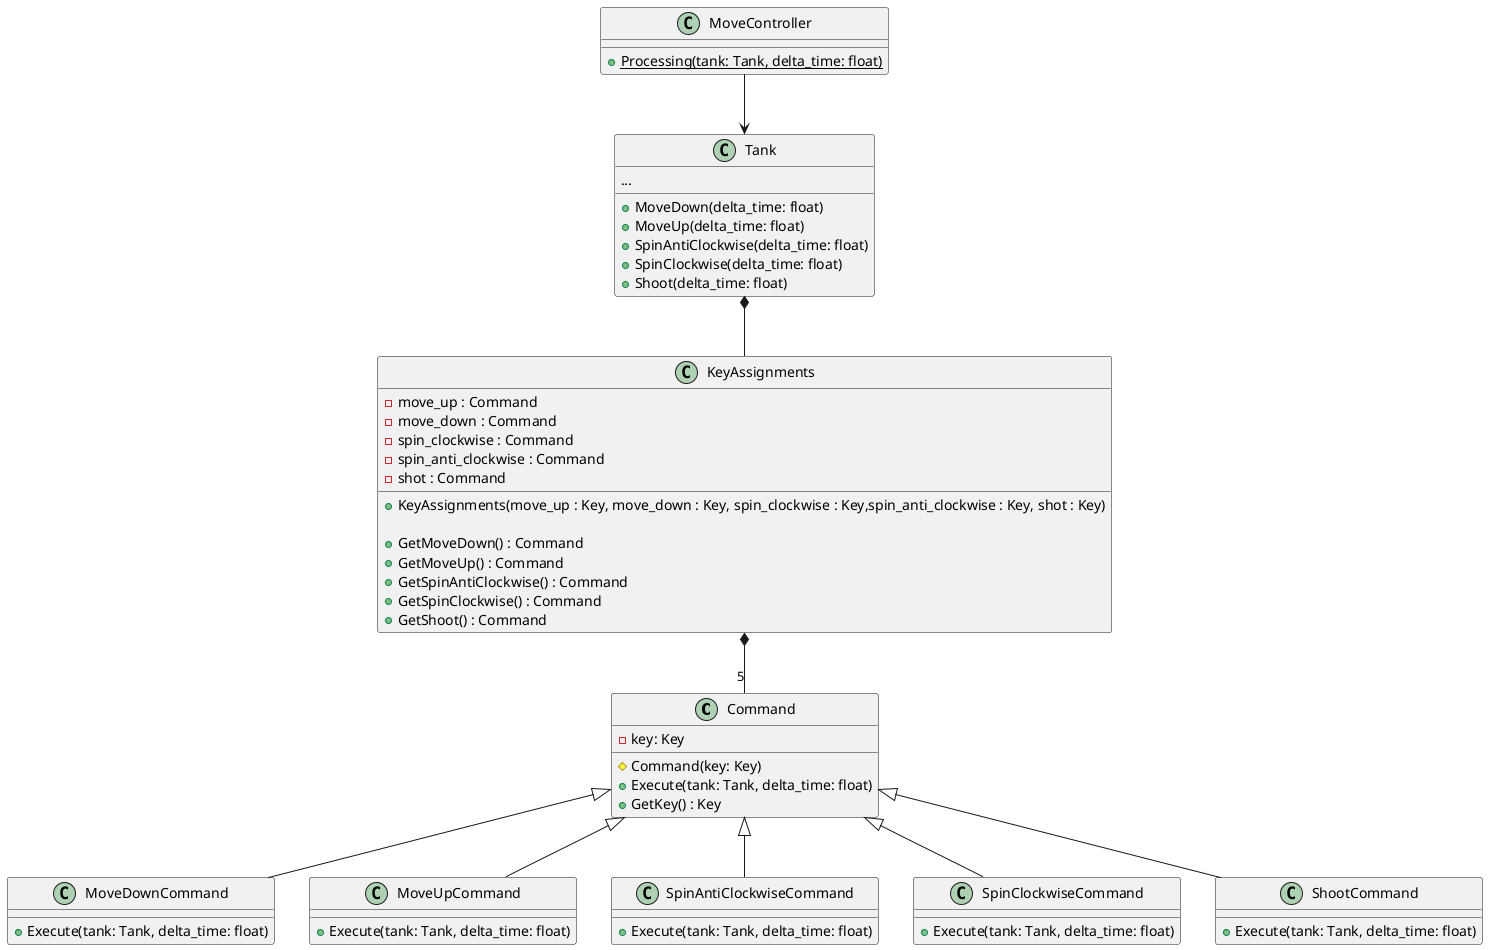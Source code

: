 @startuml
'https://plantuml.com/class-diagram

abstract Command

class MoveDownCommand
class MoveUpCommand
class SpinAntiClockwiseCommand
class SpinClockwiseCommand
class ShootCommand
class KeyAssignments
class MoveController
class Tank

MoveController --> Tank
Tank *-- KeyAssignments
KeyAssignments *-- "5"Command

class Tank {
    {field}...
    + MoveDown(delta_time: float)
    + MoveUp(delta_time: float)
    + SpinAntiClockwise(delta_time: float)
    + SpinClockwise(delta_time: float)
    + Shoot(delta_time: float)
}

class MoveController {
    +{static} Processing(tank: Tank, delta_time: float)
}

class KeyAssignments {
  - move_up : Command
  - move_down : Command
  - spin_clockwise : Command
  - spin_anti_clockwise : Command
  - shot : Command

  + KeyAssignments(move_up : Key, move_down : Key, spin_clockwise : Key,spin_anti_clockwise : Key, shot : Key)

  + GetMoveDown() : Command
  + GetMoveUp() : Command
  + GetSpinAntiClockwise() : Command
  + GetSpinClockwise() : Command
  + GetShoot() : Command

}

class Command {
  -key: Key
  # Command(key: Key)
  + Execute(tank: Tank, delta_time: float)
  + GetKey() : Key
}

class MoveDownCommand extends Command{
    + Execute(tank: Tank, delta_time: float)
}
class MoveUpCommand extends Command{
    + Execute(tank: Tank, delta_time: float)
}
class SpinAntiClockwiseCommand extends Command{
    + Execute(tank: Tank, delta_time: float)
}
class SpinClockwiseCommand extends Command{
    + Execute(tank: Tank, delta_time: float)
}
class ShootCommand extends Command{
    + Execute(tank: Tank, delta_time: float)
}
@enduml